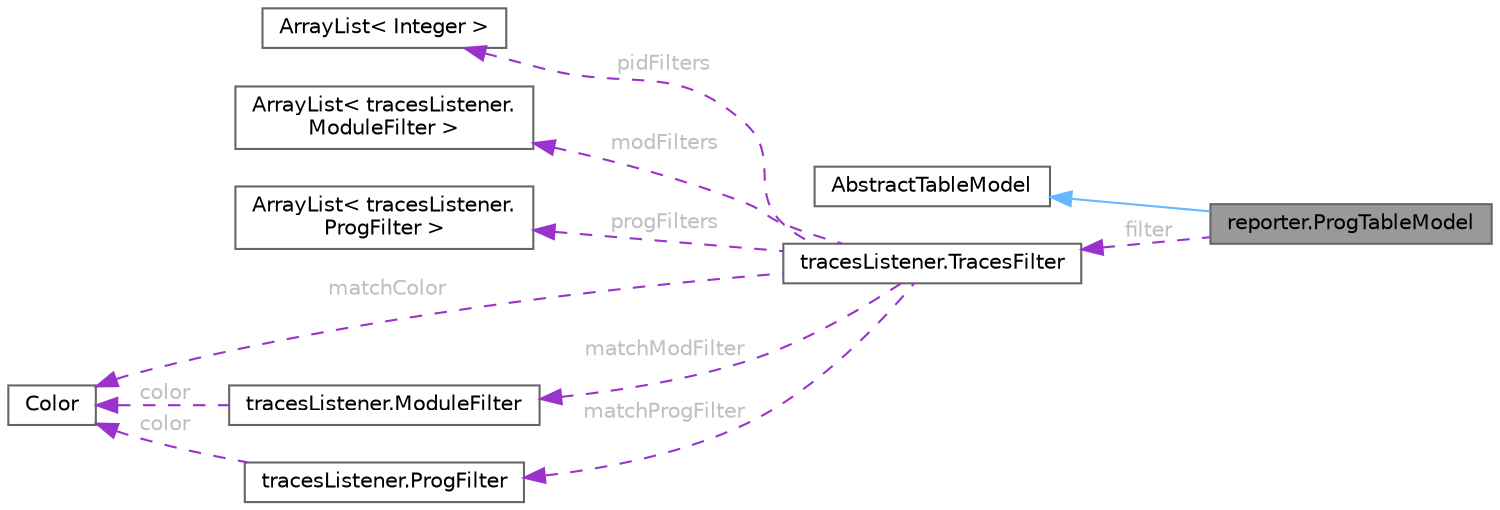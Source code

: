 digraph "reporter.ProgTableModel"
{
 // LATEX_PDF_SIZE
  bgcolor="transparent";
  edge [fontname=Helvetica,fontsize=10,labelfontname=Helvetica,labelfontsize=10];
  node [fontname=Helvetica,fontsize=10,shape=box,height=0.2,width=0.4];
  rankdir="LR";
  Node1 [id="Node000001",label="reporter.ProgTableModel",height=0.2,width=0.4,color="gray40", fillcolor="grey60", style="filled", fontcolor="black",tooltip=" "];
  Node2 -> Node1 [id="edge1_Node000001_Node000002",dir="back",color="steelblue1",style="solid",tooltip=" "];
  Node2 [id="Node000002",label="AbstractTableModel",height=0.2,width=0.4,color="gray40", fillcolor="white", style="filled",tooltip=" "];
  Node3 -> Node1 [id="edge2_Node000001_Node000003",dir="back",color="darkorchid3",style="dashed",tooltip=" ",label=" filter",fontcolor="grey" ];
  Node3 [id="Node000003",label="tracesListener.TracesFilter",height=0.2,width=0.4,color="gray40", fillcolor="white", style="filled",URL="$classtraces_listener_1_1_traces_filter.html",tooltip=" "];
  Node4 -> Node3 [id="edge3_Node000003_Node000004",dir="back",color="darkorchid3",style="dashed",tooltip=" ",label=" pidFilters",fontcolor="grey" ];
  Node4 [id="Node000004",label="ArrayList\< Integer \>",height=0.2,width=0.4,color="gray40", fillcolor="white", style="filled",tooltip=" "];
  Node5 -> Node3 [id="edge4_Node000003_Node000005",dir="back",color="darkorchid3",style="dashed",tooltip=" ",label=" modFilters",fontcolor="grey" ];
  Node5 [id="Node000005",label="ArrayList\< tracesListener.\lModuleFilter \>",height=0.2,width=0.4,color="gray40", fillcolor="white", style="filled",tooltip=" "];
  Node6 -> Node3 [id="edge5_Node000003_Node000006",dir="back",color="darkorchid3",style="dashed",tooltip=" ",label=" progFilters",fontcolor="grey" ];
  Node6 [id="Node000006",label="ArrayList\< tracesListener.\lProgFilter \>",height=0.2,width=0.4,color="gray40", fillcolor="white", style="filled",tooltip=" "];
  Node7 -> Node3 [id="edge6_Node000003_Node000007",dir="back",color="darkorchid3",style="dashed",tooltip=" ",label=" matchModFilter",fontcolor="grey" ];
  Node7 [id="Node000007",label="tracesListener.ModuleFilter",height=0.2,width=0.4,color="gray40", fillcolor="white", style="filled",URL="$classtraces_listener_1_1_module_filter.html",tooltip=" "];
  Node8 -> Node7 [id="edge7_Node000007_Node000008",dir="back",color="darkorchid3",style="dashed",tooltip=" ",label=" color",fontcolor="grey" ];
  Node8 [id="Node000008",label="Color",height=0.2,width=0.4,color="gray40", fillcolor="white", style="filled",tooltip=" "];
  Node9 -> Node3 [id="edge8_Node000003_Node000009",dir="back",color="darkorchid3",style="dashed",tooltip=" ",label=" matchProgFilter",fontcolor="grey" ];
  Node9 [id="Node000009",label="tracesListener.ProgFilter",height=0.2,width=0.4,color="gray40", fillcolor="white", style="filled",URL="$classtraces_listener_1_1_prog_filter.html",tooltip=" "];
  Node8 -> Node9 [id="edge9_Node000009_Node000008",dir="back",color="darkorchid3",style="dashed",tooltip=" ",label=" color",fontcolor="grey" ];
  Node8 -> Node3 [id="edge10_Node000003_Node000008",dir="back",color="darkorchid3",style="dashed",tooltip=" ",label=" matchColor",fontcolor="grey" ];
}
